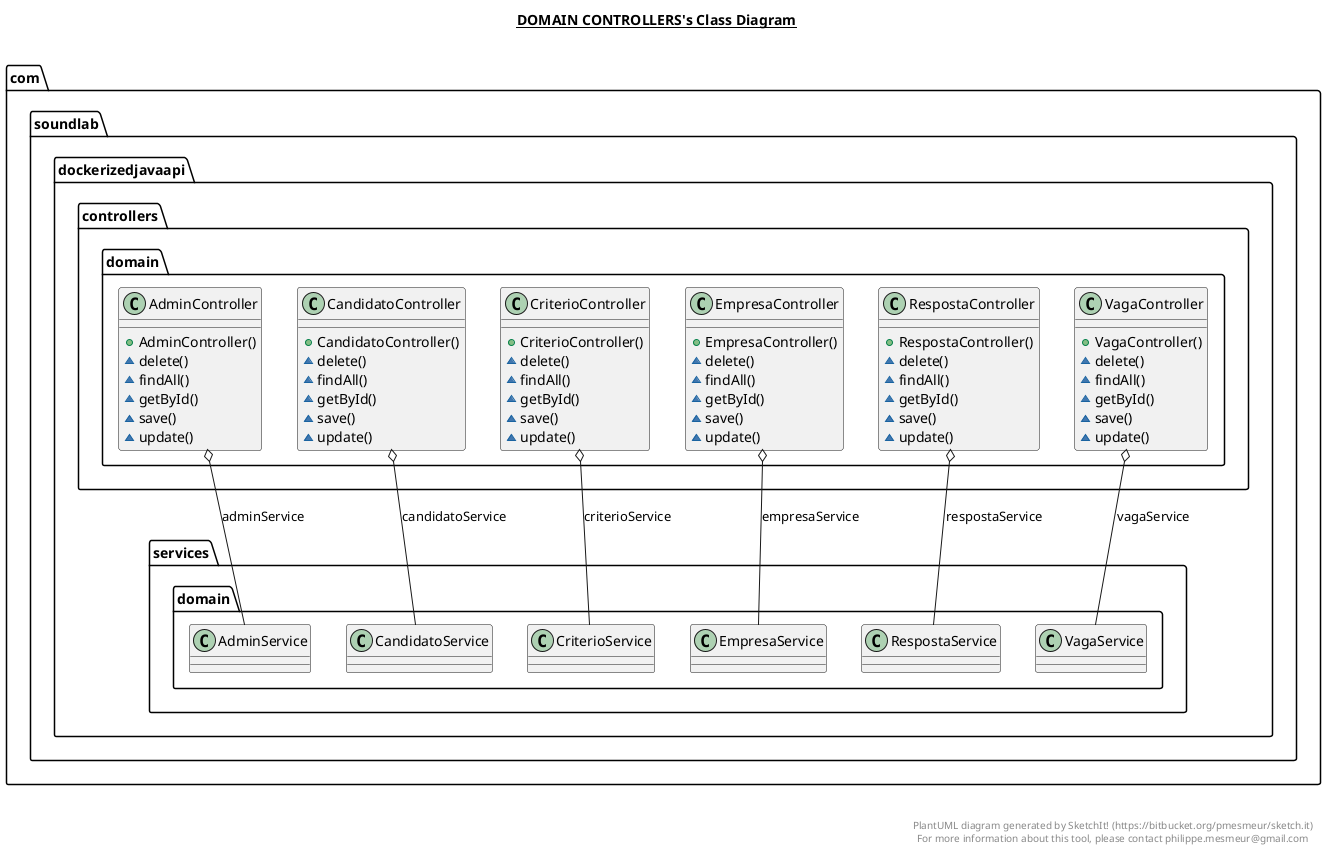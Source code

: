 @startuml

title __DOMAIN CONTROLLERS's Class Diagram__\n

  namespace com.soundlab.dockerizedjavaapi {
    namespace controllers.domain {
      class com.soundlab.dockerizedjavaapi.controllers.domain.AdminController {
          + AdminController()
          ~ delete()
          ~ findAll()
          ~ getById()
          ~ save()
          ~ update()
      }
    }
  }
  

  namespace com.soundlab.dockerizedjavaapi {
    namespace controllers.domain {
      class com.soundlab.dockerizedjavaapi.controllers.domain.CandidatoController {
          + CandidatoController()
          ~ delete()
          ~ findAll()
          ~ getById()
          ~ save()
          ~ update()
      }
    }
  }
  

  namespace com.soundlab.dockerizedjavaapi {
    namespace controllers.domain {
      class com.soundlab.dockerizedjavaapi.controllers.domain.CriterioController {
          + CriterioController()
          ~ delete()
          ~ findAll()
          ~ getById()
          ~ save()
          ~ update()
      }
    }
  }
  

  namespace com.soundlab.dockerizedjavaapi {
    namespace controllers.domain {
      class com.soundlab.dockerizedjavaapi.controllers.domain.EmpresaController {
          + EmpresaController()
          ~ delete()
          ~ findAll()
          ~ getById()
          ~ save()
          ~ update()
      }
    }
  }
  

  namespace com.soundlab.dockerizedjavaapi {
    namespace controllers.domain {
      class com.soundlab.dockerizedjavaapi.controllers.domain.RespostaController {
          + RespostaController()
          ~ delete()
          ~ findAll()
          ~ getById()
          ~ save()
          ~ update()
      }
    }
  }
  

  namespace com.soundlab.dockerizedjavaapi {
    namespace controllers.domain {
      class com.soundlab.dockerizedjavaapi.controllers.domain.VagaController {
          + VagaController()
          ~ delete()
          ~ findAll()
          ~ getById()
          ~ save()
          ~ update()
      }
    }
  }
  

  com.soundlab.dockerizedjavaapi.controllers.domain.AdminController o-- com.soundlab.dockerizedjavaapi.services.domain.AdminService : adminService
  com.soundlab.dockerizedjavaapi.controllers.domain.CandidatoController o-- com.soundlab.dockerizedjavaapi.services.domain.CandidatoService : candidatoService
  com.soundlab.dockerizedjavaapi.controllers.domain.CriterioController o-- com.soundlab.dockerizedjavaapi.services.domain.CriterioService : criterioService
  com.soundlab.dockerizedjavaapi.controllers.domain.EmpresaController o-- com.soundlab.dockerizedjavaapi.services.domain.EmpresaService : empresaService
  com.soundlab.dockerizedjavaapi.controllers.domain.RespostaController o-- com.soundlab.dockerizedjavaapi.services.domain.RespostaService : respostaService
  com.soundlab.dockerizedjavaapi.controllers.domain.VagaController o-- com.soundlab.dockerizedjavaapi.services.domain.VagaService : vagaService


right footer


PlantUML diagram generated by SketchIt! (https://bitbucket.org/pmesmeur/sketch.it)
For more information about this tool, please contact philippe.mesmeur@gmail.com
endfooter

@enduml
